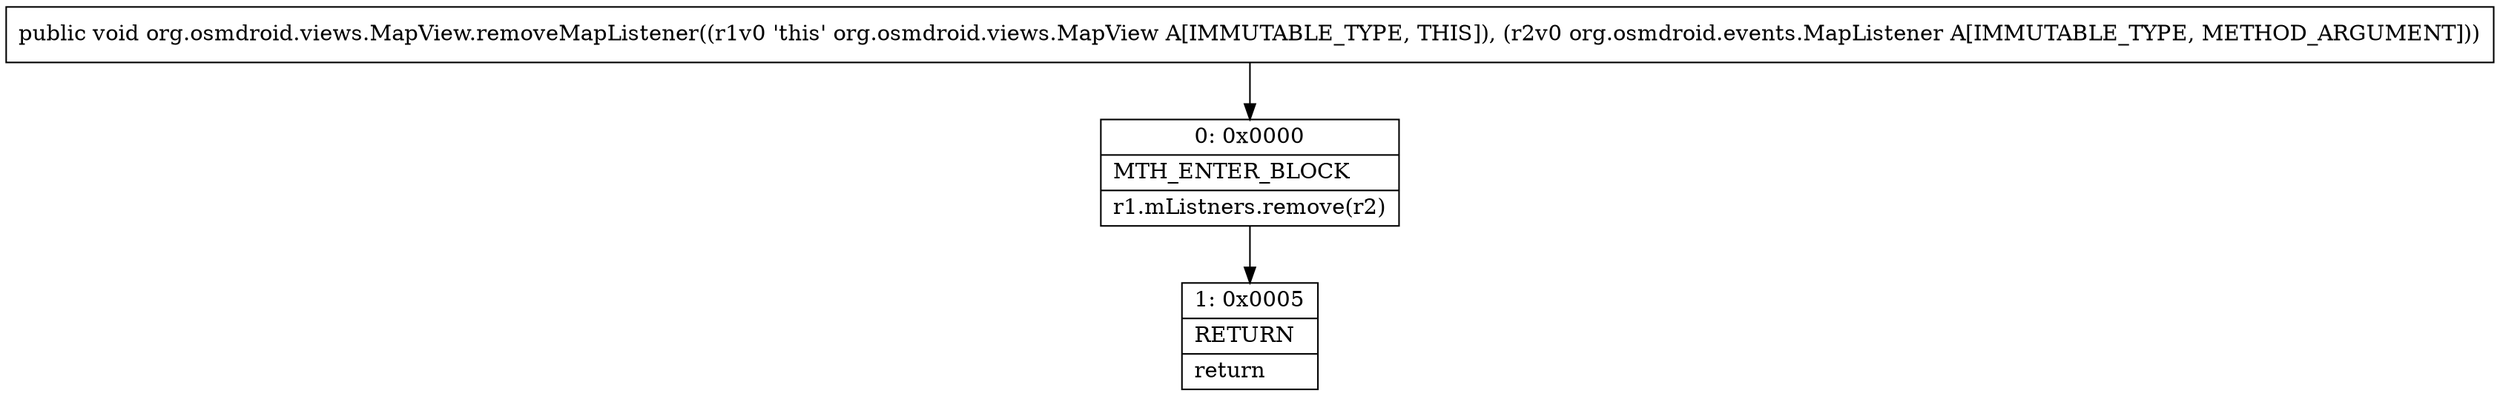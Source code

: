 digraph "CFG fororg.osmdroid.views.MapView.removeMapListener(Lorg\/osmdroid\/events\/MapListener;)V" {
Node_0 [shape=record,label="{0\:\ 0x0000|MTH_ENTER_BLOCK\l|r1.mListners.remove(r2)\l}"];
Node_1 [shape=record,label="{1\:\ 0x0005|RETURN\l|return\l}"];
MethodNode[shape=record,label="{public void org.osmdroid.views.MapView.removeMapListener((r1v0 'this' org.osmdroid.views.MapView A[IMMUTABLE_TYPE, THIS]), (r2v0 org.osmdroid.events.MapListener A[IMMUTABLE_TYPE, METHOD_ARGUMENT])) }"];
MethodNode -> Node_0;
Node_0 -> Node_1;
}

